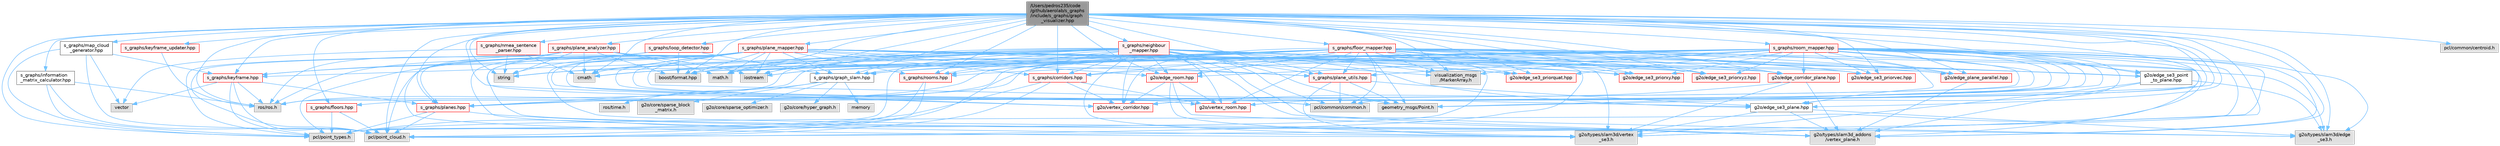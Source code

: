 digraph "/Users/pedros235/code/github/aerolab/s_graphs/include/s_graphs/graph_visualizer.hpp"
{
 // LATEX_PDF_SIZE
  bgcolor="transparent";
  edge [fontname=Helvetica,fontsize=10,labelfontname=Helvetica,labelfontsize=10];
  node [fontname=Helvetica,fontsize=10,shape=box,height=0.2,width=0.4];
  Node1 [label="/Users/pedros235/code\l/github/aerolab/s_graphs\l/include/s_graphs/graph\l_visualizer.hpp",height=0.2,width=0.4,color="gray40", fillcolor="grey60", style="filled", fontcolor="black",tooltip=" "];
  Node1 -> Node2 [color="steelblue1",style="solid"];
  Node2 [label="iostream",height=0.2,width=0.4,color="grey60", fillcolor="#E0E0E0", style="filled",tooltip=" "];
  Node1 -> Node3 [color="steelblue1",style="solid"];
  Node3 [label="string",height=0.2,width=0.4,color="grey60", fillcolor="#E0E0E0", style="filled",tooltip=" "];
  Node1 -> Node4 [color="steelblue1",style="solid"];
  Node4 [label="cmath",height=0.2,width=0.4,color="grey60", fillcolor="#E0E0E0", style="filled",tooltip=" "];
  Node1 -> Node5 [color="steelblue1",style="solid"];
  Node5 [label="math.h",height=0.2,width=0.4,color="grey60", fillcolor="#E0E0E0", style="filled",tooltip=" "];
  Node1 -> Node6 [color="steelblue1",style="solid"];
  Node6 [label="boost/format.hpp",height=0.2,width=0.4,color="grey60", fillcolor="#E0E0E0", style="filled",tooltip=" "];
  Node1 -> Node7 [color="steelblue1",style="solid"];
  Node7 [label="ros/ros.h",height=0.2,width=0.4,color="grey60", fillcolor="#E0E0E0", style="filled",tooltip=" "];
  Node1 -> Node8 [color="steelblue1",style="solid"];
  Node8 [label="visualization_msgs\l/MarkerArray.h",height=0.2,width=0.4,color="grey60", fillcolor="#E0E0E0", style="filled",tooltip=" "];
  Node1 -> Node9 [color="steelblue1",style="solid"];
  Node9 [label="geometry_msgs/Point.h",height=0.2,width=0.4,color="grey60", fillcolor="#E0E0E0", style="filled",tooltip=" "];
  Node1 -> Node10 [color="steelblue1",style="solid"];
  Node10 [label="pcl/point_types.h",height=0.2,width=0.4,color="grey60", fillcolor="#E0E0E0", style="filled",tooltip=" "];
  Node1 -> Node11 [color="steelblue1",style="solid"];
  Node11 [label="pcl/point_cloud.h",height=0.2,width=0.4,color="grey60", fillcolor="#E0E0E0", style="filled",tooltip=" "];
  Node1 -> Node12 [color="steelblue1",style="solid"];
  Node12 [label="pcl/common/common.h",height=0.2,width=0.4,color="grey60", fillcolor="#E0E0E0", style="filled",tooltip=" "];
  Node1 -> Node13 [color="steelblue1",style="solid"];
  Node13 [label="pcl/common/centroid.h",height=0.2,width=0.4,color="grey60", fillcolor="#E0E0E0", style="filled",tooltip=" "];
  Node1 -> Node14 [color="steelblue1",style="solid"];
  Node14 [label="s_graphs/graph_slam.hpp",height=0.2,width=0.4,color="grey40", fillcolor="white", style="filled",URL="$graph__slam_8hpp.html",tooltip=" "];
  Node14 -> Node15 [color="steelblue1",style="solid"];
  Node15 [label="memory",height=0.2,width=0.4,color="grey60", fillcolor="#E0E0E0", style="filled",tooltip=" "];
  Node14 -> Node16 [color="steelblue1",style="solid"];
  Node16 [label="ros/time.h",height=0.2,width=0.4,color="grey60", fillcolor="#E0E0E0", style="filled",tooltip=" "];
  Node14 -> Node17 [color="steelblue1",style="solid"];
  Node17 [label="g2o/core/sparse_block\l_matrix.h",height=0.2,width=0.4,color="grey60", fillcolor="#E0E0E0", style="filled",tooltip=" "];
  Node14 -> Node18 [color="steelblue1",style="solid"];
  Node18 [label="g2o/core/sparse_optimizer.h",height=0.2,width=0.4,color="grey60", fillcolor="#E0E0E0", style="filled",tooltip=" "];
  Node14 -> Node19 [color="steelblue1",style="solid"];
  Node19 [label="g2o/core/hyper_graph.h",height=0.2,width=0.4,color="grey60", fillcolor="#E0E0E0", style="filled",tooltip=" "];
  Node1 -> Node20 [color="steelblue1",style="solid"];
  Node20 [label="s_graphs/keyframe.hpp",height=0.2,width=0.4,color="red", fillcolor="#FFF0F0", style="filled",URL="$keyframe_8hpp.html",tooltip=" "];
  Node20 -> Node7 [color="steelblue1",style="solid"];
  Node20 -> Node21 [color="steelblue1",style="solid"];
  Node21 [label="vector",height=0.2,width=0.4,color="grey60", fillcolor="#E0E0E0", style="filled",tooltip=" "];
  Node20 -> Node10 [color="steelblue1",style="solid"];
  Node20 -> Node11 [color="steelblue1",style="solid"];
  Node20 -> Node23 [color="steelblue1",style="solid"];
  Node23 [label="s_graphs/planes.hpp",height=0.2,width=0.4,color="red", fillcolor="#FFF0F0", style="filled",URL="$planes_8hpp.html",tooltip=" "];
  Node23 -> Node25 [color="steelblue1",style="solid"];
  Node25 [label="g2o/types/slam3d_addons\l/vertex_plane.h",height=0.2,width=0.4,color="grey60", fillcolor="#E0E0E0", style="filled",tooltip=" "];
  Node23 -> Node10 [color="steelblue1",style="solid"];
  Node23 -> Node11 [color="steelblue1",style="solid"];
  Node1 -> Node23 [color="steelblue1",style="solid"];
  Node1 -> Node27 [color="steelblue1",style="solid"];
  Node27 [label="s_graphs/corridors.hpp",height=0.2,width=0.4,color="red", fillcolor="#FFF0F0", style="filled",URL="$corridors_8hpp.html",tooltip=" "];
  Node27 -> Node10 [color="steelblue1",style="solid"];
  Node27 -> Node11 [color="steelblue1",style="solid"];
  Node27 -> Node28 [color="steelblue1",style="solid"];
  Node28 [label="g2o/vertex_corridor.hpp",height=0.2,width=0.4,color="red", fillcolor="#FFF0F0", style="filled",URL="$vertex__corridor_8hpp.html",tooltip=" "];
  Node27 -> Node33 [color="steelblue1",style="solid"];
  Node33 [label="g2o/vertex_room.hpp",height=0.2,width=0.4,color="red", fillcolor="#FFF0F0", style="filled",URL="$vertex__room_8hpp.html",tooltip=" "];
  Node1 -> Node34 [color="steelblue1",style="solid"];
  Node34 [label="s_graphs/rooms.hpp",height=0.2,width=0.4,color="red", fillcolor="#FFF0F0", style="filled",URL="$rooms_8hpp.html",tooltip=" "];
  Node34 -> Node10 [color="steelblue1",style="solid"];
  Node34 -> Node11 [color="steelblue1",style="solid"];
  Node1 -> Node35 [color="steelblue1",style="solid"];
  Node35 [label="s_graphs/floors.hpp",height=0.2,width=0.4,color="red", fillcolor="#FFF0F0", style="filled",URL="$floors_8hpp.html",tooltip=" "];
  Node35 -> Node10 [color="steelblue1",style="solid"];
  Node35 -> Node11 [color="steelblue1",style="solid"];
  Node1 -> Node36 [color="steelblue1",style="solid"];
  Node36 [label="s_graphs/keyframe_updater.hpp",height=0.2,width=0.4,color="red", fillcolor="#FFF0F0", style="filled",URL="$keyframe__updater_8hpp.html",tooltip=" "];
  Node36 -> Node7 [color="steelblue1",style="solid"];
  Node1 -> Node38 [color="steelblue1",style="solid"];
  Node38 [label="s_graphs/loop_detector.hpp",height=0.2,width=0.4,color="red", fillcolor="#FFF0F0", style="filled",URL="$loop__detector_8hpp.html",tooltip=" "];
  Node38 -> Node6 [color="steelblue1",style="solid"];
  Node38 -> Node20 [color="steelblue1",style="solid"];
  Node38 -> Node14 [color="steelblue1",style="solid"];
  Node38 -> Node41 [color="steelblue1",style="solid"];
  Node41 [label="g2o/types/slam3d/vertex\l_se3.h",height=0.2,width=0.4,color="grey60", fillcolor="#E0E0E0", style="filled",tooltip=" "];
  Node1 -> Node42 [color="steelblue1",style="solid"];
  Node42 [label="s_graphs/information\l_matrix_calculator.hpp",height=0.2,width=0.4,color="grey40", fillcolor="white", style="filled",URL="$information__matrix__calculator_8hpp.html",tooltip=" "];
  Node42 -> Node7 [color="steelblue1",style="solid"];
  Node42 -> Node10 [color="steelblue1",style="solid"];
  Node42 -> Node11 [color="steelblue1",style="solid"];
  Node1 -> Node43 [color="steelblue1",style="solid"];
  Node43 [label="s_graphs/map_cloud\l_generator.hpp",height=0.2,width=0.4,color="grey40", fillcolor="white", style="filled",URL="$map__cloud__generator_8hpp.html",tooltip=" "];
  Node43 -> Node21 [color="steelblue1",style="solid"];
  Node43 -> Node10 [color="steelblue1",style="solid"];
  Node43 -> Node11 [color="steelblue1",style="solid"];
  Node43 -> Node20 [color="steelblue1",style="solid"];
  Node1 -> Node44 [color="steelblue1",style="solid"];
  Node44 [label="s_graphs/nmea_sentence\l_parser.hpp",height=0.2,width=0.4,color="red", fillcolor="#FFF0F0", style="filled",URL="$nmea__sentence__parser_8hpp.html",tooltip=" "];
  Node44 -> Node4 [color="steelblue1",style="solid"];
  Node44 -> Node3 [color="steelblue1",style="solid"];
  Node44 -> Node21 [color="steelblue1",style="solid"];
  Node1 -> Node47 [color="steelblue1",style="solid"];
  Node47 [label="s_graphs/plane_utils.hpp",height=0.2,width=0.4,color="red", fillcolor="#FFF0F0", style="filled",URL="$plane__utils_8hpp.html",tooltip=" "];
  Node47 -> Node41 [color="steelblue1",style="solid"];
  Node47 -> Node49 [color="steelblue1",style="solid"];
  Node49 [label="g2o/edge_se3_plane.hpp",height=0.2,width=0.4,color="grey40", fillcolor="white", style="filled",URL="$edge__se3__plane_8hpp.html",tooltip=" "];
  Node49 -> Node50 [color="steelblue1",style="solid"];
  Node50 [label="g2o/types/slam3d/edge\l_se3.h",height=0.2,width=0.4,color="grey60", fillcolor="#E0E0E0", style="filled",tooltip=" "];
  Node49 -> Node41 [color="steelblue1",style="solid"];
  Node49 -> Node25 [color="steelblue1",style="solid"];
  Node47 -> Node12 [color="steelblue1",style="solid"];
  Node47 -> Node9 [color="steelblue1",style="solid"];
  Node1 -> Node53 [color="steelblue1",style="solid"];
  Node53 [label="s_graphs/room_mapper.hpp",height=0.2,width=0.4,color="red", fillcolor="#FFF0F0", style="filled",URL="$room__mapper_8hpp.html",tooltip=" "];
  Node53 -> Node2 [color="steelblue1",style="solid"];
  Node53 -> Node3 [color="steelblue1",style="solid"];
  Node53 -> Node4 [color="steelblue1",style="solid"];
  Node53 -> Node5 [color="steelblue1",style="solid"];
  Node53 -> Node6 [color="steelblue1",style="solid"];
  Node53 -> Node7 [color="steelblue1",style="solid"];
  Node53 -> Node8 [color="steelblue1",style="solid"];
  Node53 -> Node9 [color="steelblue1",style="solid"];
  Node53 -> Node10 [color="steelblue1",style="solid"];
  Node53 -> Node11 [color="steelblue1",style="solid"];
  Node53 -> Node12 [color="steelblue1",style="solid"];
  Node53 -> Node14 [color="steelblue1",style="solid"];
  Node53 -> Node23 [color="steelblue1",style="solid"];
  Node53 -> Node27 [color="steelblue1",style="solid"];
  Node53 -> Node34 [color="steelblue1",style="solid"];
  Node53 -> Node47 [color="steelblue1",style="solid"];
  Node53 -> Node33 [color="steelblue1",style="solid"];
  Node53 -> Node28 [color="steelblue1",style="solid"];
  Node53 -> Node50 [color="steelblue1",style="solid"];
  Node53 -> Node41 [color="steelblue1",style="solid"];
  Node53 -> Node49 [color="steelblue1",style="solid"];
  Node53 -> Node58 [color="steelblue1",style="solid"];
  Node58 [label="g2o/edge_se3_priorxy.hpp",height=0.2,width=0.4,color="red", fillcolor="#FFF0F0", style="filled",URL="$edge__se3__priorxy_8hpp.html",tooltip=" "];
  Node53 -> Node61 [color="steelblue1",style="solid"];
  Node61 [label="g2o/edge_se3_priorxyz.hpp",height=0.2,width=0.4,color="red", fillcolor="#FFF0F0", style="filled",URL="$edge__se3__priorxyz_8hpp.html",tooltip=" "];
  Node53 -> Node62 [color="steelblue1",style="solid"];
  Node62 [label="g2o/edge_se3_priorvec.hpp",height=0.2,width=0.4,color="red", fillcolor="#FFF0F0", style="filled",URL="$edge__se3__priorvec_8hpp.html",tooltip=" "];
  Node53 -> Node63 [color="steelblue1",style="solid"];
  Node63 [label="g2o/edge_se3_priorquat.hpp",height=0.2,width=0.4,color="red", fillcolor="#FFF0F0", style="filled",URL="$edge__se3__priorquat_8hpp.html",tooltip=" "];
  Node53 -> Node25 [color="steelblue1",style="solid"];
  Node53 -> Node64 [color="steelblue1",style="solid"];
  Node64 [label="g2o/edge_se3_point\l_to_plane.hpp",height=0.2,width=0.4,color="grey40", fillcolor="white", style="filled",URL="$edge__se3__point__to__plane_8hpp.html",tooltip=" "];
  Node64 -> Node50 [color="steelblue1",style="solid"];
  Node64 -> Node41 [color="steelblue1",style="solid"];
  Node64 -> Node25 [color="steelblue1",style="solid"];
  Node53 -> Node65 [color="steelblue1",style="solid"];
  Node65 [label="g2o/edge_plane_parallel.hpp",height=0.2,width=0.4,color="red", fillcolor="#FFF0F0", style="filled",URL="$edge__plane__parallel_8hpp.html",tooltip=" "];
  Node65 -> Node25 [color="steelblue1",style="solid"];
  Node53 -> Node67 [color="steelblue1",style="solid"];
  Node67 [label="g2o/edge_corridor_plane.hpp",height=0.2,width=0.4,color="red", fillcolor="#FFF0F0", style="filled",URL="$edge__corridor__plane_8hpp.html",tooltip=" "];
  Node67 -> Node25 [color="steelblue1",style="solid"];
  Node67 -> Node41 [color="steelblue1",style="solid"];
  Node67 -> Node28 [color="steelblue1",style="solid"];
  Node53 -> Node68 [color="steelblue1",style="solid"];
  Node68 [label="g2o/edge_room.hpp",height=0.2,width=0.4,color="red", fillcolor="#FFF0F0", style="filled",URL="$edge__room_8hpp.html",tooltip=" "];
  Node68 -> Node25 [color="steelblue1",style="solid"];
  Node68 -> Node41 [color="steelblue1",style="solid"];
  Node68 -> Node33 [color="steelblue1",style="solid"];
  Node68 -> Node28 [color="steelblue1",style="solid"];
  Node1 -> Node70 [color="steelblue1",style="solid"];
  Node70 [label="s_graphs/floor_mapper.hpp",height=0.2,width=0.4,color="red", fillcolor="#FFF0F0", style="filled",URL="$floor__mapper_8hpp.html",tooltip=" "];
  Node70 -> Node2 [color="steelblue1",style="solid"];
  Node70 -> Node3 [color="steelblue1",style="solid"];
  Node70 -> Node4 [color="steelblue1",style="solid"];
  Node70 -> Node5 [color="steelblue1",style="solid"];
  Node70 -> Node6 [color="steelblue1",style="solid"];
  Node70 -> Node7 [color="steelblue1",style="solid"];
  Node70 -> Node8 [color="steelblue1",style="solid"];
  Node70 -> Node9 [color="steelblue1",style="solid"];
  Node70 -> Node10 [color="steelblue1",style="solid"];
  Node70 -> Node11 [color="steelblue1",style="solid"];
  Node70 -> Node12 [color="steelblue1",style="solid"];
  Node70 -> Node14 [color="steelblue1",style="solid"];
  Node70 -> Node23 [color="steelblue1",style="solid"];
  Node70 -> Node27 [color="steelblue1",style="solid"];
  Node70 -> Node34 [color="steelblue1",style="solid"];
  Node70 -> Node35 [color="steelblue1",style="solid"];
  Node70 -> Node47 [color="steelblue1",style="solid"];
  Node70 -> Node33 [color="steelblue1",style="solid"];
  Node70 -> Node28 [color="steelblue1",style="solid"];
  Node70 -> Node50 [color="steelblue1",style="solid"];
  Node70 -> Node41 [color="steelblue1",style="solid"];
  Node70 -> Node49 [color="steelblue1",style="solid"];
  Node70 -> Node58 [color="steelblue1",style="solid"];
  Node70 -> Node61 [color="steelblue1",style="solid"];
  Node70 -> Node62 [color="steelblue1",style="solid"];
  Node70 -> Node63 [color="steelblue1",style="solid"];
  Node70 -> Node25 [color="steelblue1",style="solid"];
  Node70 -> Node64 [color="steelblue1",style="solid"];
  Node70 -> Node65 [color="steelblue1",style="solid"];
  Node70 -> Node67 [color="steelblue1",style="solid"];
  Node70 -> Node68 [color="steelblue1",style="solid"];
  Node1 -> Node71 [color="steelblue1",style="solid"];
  Node71 [label="s_graphs/plane_mapper.hpp",height=0.2,width=0.4,color="red", fillcolor="#FFF0F0", style="filled",URL="$plane__mapper_8hpp.html",tooltip=" "];
  Node71 -> Node2 [color="steelblue1",style="solid"];
  Node71 -> Node3 [color="steelblue1",style="solid"];
  Node71 -> Node4 [color="steelblue1",style="solid"];
  Node71 -> Node5 [color="steelblue1",style="solid"];
  Node71 -> Node6 [color="steelblue1",style="solid"];
  Node71 -> Node7 [color="steelblue1",style="solid"];
  Node71 -> Node8 [color="steelblue1",style="solid"];
  Node71 -> Node9 [color="steelblue1",style="solid"];
  Node71 -> Node10 [color="steelblue1",style="solid"];
  Node71 -> Node11 [color="steelblue1",style="solid"];
  Node71 -> Node12 [color="steelblue1",style="solid"];
  Node71 -> Node14 [color="steelblue1",style="solid"];
  Node71 -> Node23 [color="steelblue1",style="solid"];
  Node71 -> Node27 [color="steelblue1",style="solid"];
  Node71 -> Node34 [color="steelblue1",style="solid"];
  Node71 -> Node47 [color="steelblue1",style="solid"];
  Node71 -> Node20 [color="steelblue1",style="solid"];
  Node71 -> Node33 [color="steelblue1",style="solid"];
  Node71 -> Node28 [color="steelblue1",style="solid"];
  Node71 -> Node50 [color="steelblue1",style="solid"];
  Node71 -> Node41 [color="steelblue1",style="solid"];
  Node71 -> Node49 [color="steelblue1",style="solid"];
  Node71 -> Node58 [color="steelblue1",style="solid"];
  Node71 -> Node61 [color="steelblue1",style="solid"];
  Node71 -> Node62 [color="steelblue1",style="solid"];
  Node71 -> Node63 [color="steelblue1",style="solid"];
  Node71 -> Node25 [color="steelblue1",style="solid"];
  Node71 -> Node64 [color="steelblue1",style="solid"];
  Node71 -> Node65 [color="steelblue1",style="solid"];
  Node71 -> Node67 [color="steelblue1",style="solid"];
  Node71 -> Node68 [color="steelblue1",style="solid"];
  Node1 -> Node76 [color="steelblue1",style="solid"];
  Node76 [label="s_graphs/neighbour\l_mapper.hpp",height=0.2,width=0.4,color="red", fillcolor="#FFF0F0", style="filled",URL="$neighbour__mapper_8hpp.html",tooltip=" "];
  Node76 -> Node2 [color="steelblue1",style="solid"];
  Node76 -> Node3 [color="steelblue1",style="solid"];
  Node76 -> Node4 [color="steelblue1",style="solid"];
  Node76 -> Node5 [color="steelblue1",style="solid"];
  Node76 -> Node6 [color="steelblue1",style="solid"];
  Node76 -> Node7 [color="steelblue1",style="solid"];
  Node76 -> Node8 [color="steelblue1",style="solid"];
  Node76 -> Node9 [color="steelblue1",style="solid"];
  Node76 -> Node10 [color="steelblue1",style="solid"];
  Node76 -> Node11 [color="steelblue1",style="solid"];
  Node76 -> Node12 [color="steelblue1",style="solid"];
  Node76 -> Node14 [color="steelblue1",style="solid"];
  Node76 -> Node23 [color="steelblue1",style="solid"];
  Node76 -> Node27 [color="steelblue1",style="solid"];
  Node76 -> Node34 [color="steelblue1",style="solid"];
  Node76 -> Node47 [color="steelblue1",style="solid"];
  Node76 -> Node20 [color="steelblue1",style="solid"];
  Node76 -> Node33 [color="steelblue1",style="solid"];
  Node76 -> Node28 [color="steelblue1",style="solid"];
  Node76 -> Node50 [color="steelblue1",style="solid"];
  Node76 -> Node41 [color="steelblue1",style="solid"];
  Node76 -> Node49 [color="steelblue1",style="solid"];
  Node76 -> Node58 [color="steelblue1",style="solid"];
  Node76 -> Node61 [color="steelblue1",style="solid"];
  Node76 -> Node62 [color="steelblue1",style="solid"];
  Node76 -> Node63 [color="steelblue1",style="solid"];
  Node76 -> Node25 [color="steelblue1",style="solid"];
  Node76 -> Node64 [color="steelblue1",style="solid"];
  Node76 -> Node65 [color="steelblue1",style="solid"];
  Node76 -> Node67 [color="steelblue1",style="solid"];
  Node76 -> Node68 [color="steelblue1",style="solid"];
  Node1 -> Node77 [color="steelblue1",style="solid"];
  Node77 [label="s_graphs/plane_analyzer.hpp",height=0.2,width=0.4,color="red", fillcolor="#FFF0F0", style="filled",URL="$plane__analyzer_8hpp.html",tooltip=" "];
  Node77 -> Node2 [color="steelblue1",style="solid"];
  Node77 -> Node3 [color="steelblue1",style="solid"];
  Node77 -> Node4 [color="steelblue1",style="solid"];
  Node77 -> Node5 [color="steelblue1",style="solid"];
  Node77 -> Node6 [color="steelblue1",style="solid"];
  Node77 -> Node7 [color="steelblue1",style="solid"];
  Node77 -> Node10 [color="steelblue1",style="solid"];
  Node77 -> Node11 [color="steelblue1",style="solid"];
  Node77 -> Node12 [color="steelblue1",style="solid"];
  Node77 -> Node47 [color="steelblue1",style="solid"];
  Node1 -> Node33 [color="steelblue1",style="solid"];
  Node1 -> Node28 [color="steelblue1",style="solid"];
  Node1 -> Node50 [color="steelblue1",style="solid"];
  Node1 -> Node41 [color="steelblue1",style="solid"];
  Node1 -> Node49 [color="steelblue1",style="solid"];
  Node1 -> Node58 [color="steelblue1",style="solid"];
  Node1 -> Node61 [color="steelblue1",style="solid"];
  Node1 -> Node62 [color="steelblue1",style="solid"];
  Node1 -> Node63 [color="steelblue1",style="solid"];
  Node1 -> Node25 [color="steelblue1",style="solid"];
  Node1 -> Node64 [color="steelblue1",style="solid"];
  Node1 -> Node65 [color="steelblue1",style="solid"];
  Node1 -> Node67 [color="steelblue1",style="solid"];
  Node1 -> Node68 [color="steelblue1",style="solid"];
}
